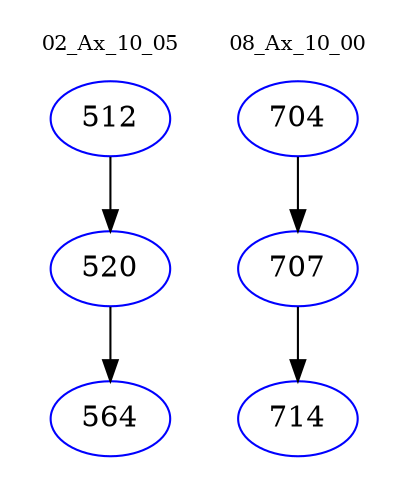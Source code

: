 digraph{
subgraph cluster_0 {
color = white
label = "02_Ax_10_05";
fontsize=10;
T0_512 [label="512", color="blue"]
T0_512 -> T0_520 [color="black"]
T0_520 [label="520", color="blue"]
T0_520 -> T0_564 [color="black"]
T0_564 [label="564", color="blue"]
}
subgraph cluster_1 {
color = white
label = "08_Ax_10_00";
fontsize=10;
T1_704 [label="704", color="blue"]
T1_704 -> T1_707 [color="black"]
T1_707 [label="707", color="blue"]
T1_707 -> T1_714 [color="black"]
T1_714 [label="714", color="blue"]
}
}
